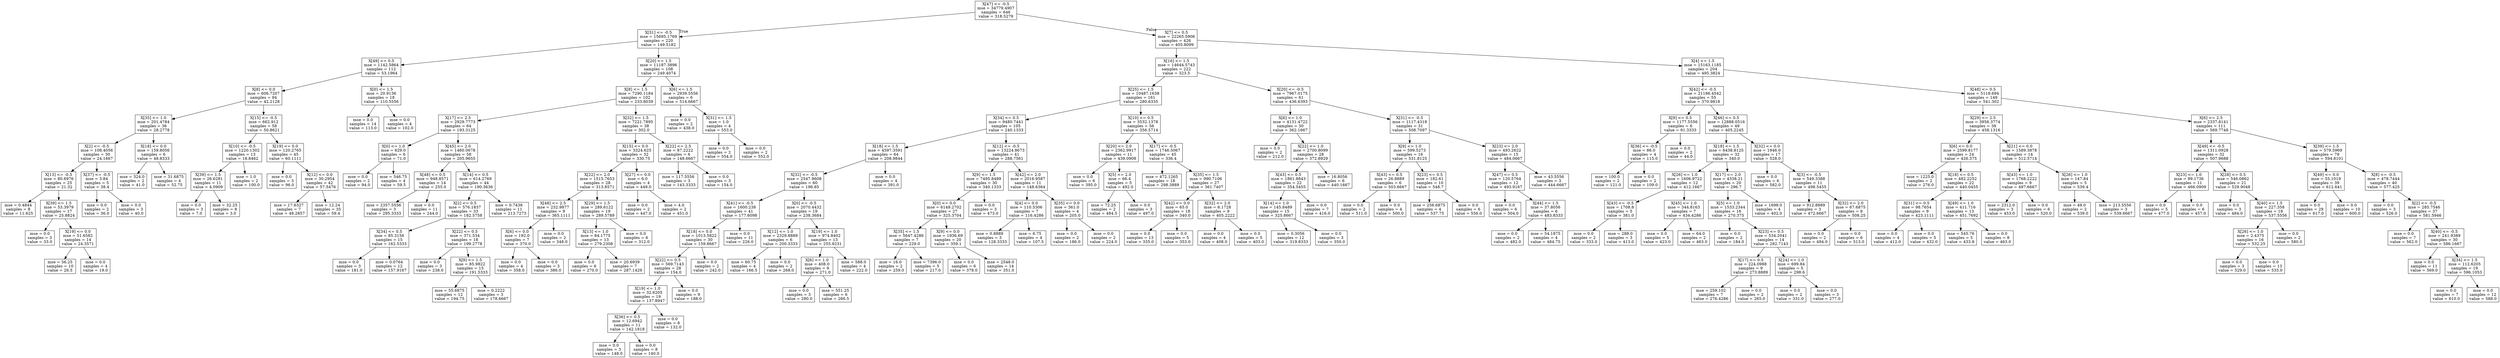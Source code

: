 digraph Tree {
node [shape=box] ;
0 [label="X[47] <= -0.5\nmse = 34779.4907\nsamples = 646\nvalue = 318.5279"] ;
1 [label="X[31] <= -0.5\nmse = 15695.1769\nsamples = 220\nvalue = 149.5182"] ;
0 -> 1 [labeldistance=2.5, labelangle=45, headlabel="True"] ;
2 [label="X[49] <= 0.5\nmse = 1142.5864\nsamples = 112\nvalue = 53.1964"] ;
1 -> 2 ;
3 [label="X[8] <= 0.0\nmse = 606.7207\nsamples = 94\nvalue = 42.2128"] ;
2 -> 3 ;
4 [label="X[35] <= 1.0\nmse = 201.4784\nsamples = 36\nvalue = 28.2778"] ;
3 -> 4 ;
5 [label="X[2] <= -0.5\nmse = 108.4056\nsamples = 30\nvalue = 24.1667"] ;
4 -> 5 ;
6 [label="X[13] <= -0.5\nmse = 80.6976\nsamples = 25\nvalue = 21.32"] ;
5 -> 6 ;
7 [label="mse = 0.4844\nsamples = 8\nvalue = 11.625"] ;
6 -> 7 ;
8 [label="X[39] <= 1.5\nmse = 53.3979\nsamples = 17\nvalue = 25.8824"] ;
6 -> 8 ;
9 [label="mse = 0.0\nsamples = 3\nvalue = 33.0"] ;
8 -> 9 ;
10 [label="X[19] <= 0.0\nmse = 51.6582\nsamples = 14\nvalue = 24.3571"] ;
8 -> 10 ;
11 [label="mse = 56.25\nsamples = 10\nvalue = 26.5"] ;
10 -> 11 ;
12 [label="mse = 0.0\nsamples = 4\nvalue = 19.0"] ;
10 -> 12 ;
13 [label="X[37] <= -0.5\nmse = 3.84\nsamples = 5\nvalue = 38.4"] ;
5 -> 13 ;
14 [label="mse = 0.0\nsamples = 2\nvalue = 36.0"] ;
13 -> 14 ;
15 [label="mse = 0.0\nsamples = 3\nvalue = 40.0"] ;
13 -> 15 ;
16 [label="X[18] <= 0.0\nmse = 159.8056\nsamples = 6\nvalue = 48.8333"] ;
4 -> 16 ;
17 [label="mse = 324.0\nsamples = 2\nvalue = 41.0"] ;
16 -> 17 ;
18 [label="mse = 31.6875\nsamples = 4\nvalue = 52.75"] ;
16 -> 18 ;
19 [label="X[15] <= -0.5\nmse = 662.912\nsamples = 58\nvalue = 50.8621"] ;
3 -> 19 ;
20 [label="X[10] <= -0.5\nmse = 1220.1302\nsamples = 13\nvalue = 18.8462"] ;
19 -> 20 ;
21 [label="X[39] <= 1.5\nmse = 26.6281\nsamples = 11\nvalue = 4.0909"] ;
20 -> 21 ;
22 [label="mse = 0.0\nsamples = 3\nvalue = 7.0"] ;
21 -> 22 ;
23 [label="mse = 32.25\nsamples = 8\nvalue = 3.0"] ;
21 -> 23 ;
24 [label="mse = 1.0\nsamples = 2\nvalue = 100.0"] ;
20 -> 24 ;
25 [label="X[19] <= 0.0\nmse = 120.2765\nsamples = 45\nvalue = 60.1111"] ;
19 -> 25 ;
26 [label="mse = 0.0\nsamples = 3\nvalue = 96.0"] ;
25 -> 26 ;
27 [label="X[12] <= 0.0\nmse = 30.2954\nsamples = 42\nvalue = 57.5476"] ;
25 -> 27 ;
28 [label="mse = 17.6327\nsamples = 7\nvalue = 48.2857"] ;
27 -> 28 ;
29 [label="mse = 12.24\nsamples = 35\nvalue = 59.4"] ;
27 -> 29 ;
30 [label="X[0] <= 1.5\nmse = 20.9136\nsamples = 18\nvalue = 110.5556"] ;
2 -> 30 ;
31 [label="mse = 0.0\nsamples = 14\nvalue = 113.0"] ;
30 -> 31 ;
32 [label="mse = 0.0\nsamples = 4\nvalue = 102.0"] ;
30 -> 32 ;
33 [label="X[20] <= 1.5\nmse = 11187.3896\nsamples = 108\nvalue = 249.4074"] ;
1 -> 33 ;
34 [label="X[8] <= 1.5\nmse = 7290.1184\nsamples = 102\nvalue = 233.8039"] ;
33 -> 34 ;
35 [label="X[17] <= 2.5\nmse = 2929.7773\nsamples = 64\nvalue = 193.3125"] ;
34 -> 35 ;
36 [label="X[0] <= 1.0\nmse = 629.0\nsamples = 6\nvalue = 71.0"] ;
35 -> 36 ;
37 [label="mse = 0.0\nsamples = 2\nvalue = 94.0"] ;
36 -> 37 ;
38 [label="mse = 546.75\nsamples = 4\nvalue = 59.5"] ;
36 -> 38 ;
39 [label="X[45] <= 2.0\nmse = 1460.0678\nsamples = 58\nvalue = 205.9655"] ;
35 -> 39 ;
40 [label="X[48] <= 0.5\nmse = 948.8571\nsamples = 14\nvalue = 255.0"] ;
39 -> 40 ;
41 [label="mse = 2357.5556\nsamples = 3\nvalue = 295.3333"] ;
40 -> 41 ;
42 [label="mse = 0.0\nsamples = 11\nvalue = 244.0"] ;
40 -> 42 ;
43 [label="X[14] <= 0.5\nmse = 614.2769\nsamples = 44\nvalue = 190.3636"] ;
39 -> 43 ;
44 [label="X[2] <= 0.5\nmse = 576.1837\nsamples = 33\nvalue = 182.5758"] ;
43 -> 44 ;
45 [label="X[34] <= 0.5\nmse = 85.3156\nsamples = 15\nvalue = 162.5333"] ;
44 -> 45 ;
46 [label="mse = 0.0\nsamples = 3\nvalue = 181.0"] ;
45 -> 46 ;
47 [label="mse = 0.0764\nsamples = 12\nvalue = 157.9167"] ;
45 -> 47 ;
48 [label="X[22] <= 0.5\nmse = 371.534\nsamples = 18\nvalue = 199.2778"] ;
44 -> 48 ;
49 [label="mse = 0.0\nsamples = 3\nvalue = 238.0"] ;
48 -> 49 ;
50 [label="X[9] <= 1.5\nmse = 85.9822\nsamples = 15\nvalue = 191.5333"] ;
48 -> 50 ;
51 [label="mse = 55.6875\nsamples = 12\nvalue = 194.75"] ;
50 -> 51 ;
52 [label="mse = 0.2222\nsamples = 3\nvalue = 178.6667"] ;
50 -> 52 ;
53 [label="mse = 0.7438\nsamples = 11\nvalue = 213.7273"] ;
43 -> 53 ;
54 [label="X[32] <= 1.5\nmse = 7221.7895\nsamples = 38\nvalue = 302.0"] ;
34 -> 54 ;
55 [label="X[15] <= 0.0\nmse = 3324.625\nsamples = 32\nvalue = 330.75"] ;
54 -> 55 ;
56 [label="X[22] <= 2.0\nmse = 1515.7653\nsamples = 28\nvalue = 313.8571"] ;
55 -> 56 ;
57 [label="X[48] <= 2.5\nmse = 232.9877\nsamples = 9\nvalue = 365.1111"] ;
56 -> 57 ;
58 [label="X[6] <= 0.0\nmse = 192.0\nsamples = 7\nvalue = 370.0"] ;
57 -> 58 ;
59 [label="mse = 0.0\nsamples = 4\nvalue = 358.0"] ;
58 -> 59 ;
60 [label="mse = 0.0\nsamples = 3\nvalue = 386.0"] ;
58 -> 60 ;
61 [label="mse = 0.0\nsamples = 2\nvalue = 348.0"] ;
57 -> 61 ;
62 [label="X[29] <= 1.5\nmse = 289.6122\nsamples = 19\nvalue = 289.5789"] ;
56 -> 62 ;
63 [label="X[13] <= 1.0\nmse = 84.1775\nsamples = 13\nvalue = 279.2308"] ;
62 -> 63 ;
64 [label="mse = 0.0\nsamples = 6\nvalue = 270.0"] ;
63 -> 64 ;
65 [label="mse = 20.6939\nsamples = 7\nvalue = 287.1429"] ;
63 -> 65 ;
66 [label="mse = 0.0\nsamples = 6\nvalue = 312.0"] ;
62 -> 66 ;
67 [label="X[27] <= 0.0\nmse = 6.0\nsamples = 4\nvalue = 449.0"] ;
55 -> 67 ;
68 [label="mse = 0.0\nsamples = 2\nvalue = 447.0"] ;
67 -> 68 ;
69 [label="mse = 4.0\nsamples = 2\nvalue = 451.0"] ;
67 -> 69 ;
70 [label="X[22] <= 2.5\nmse = 87.2222\nsamples = 6\nvalue = 148.6667"] ;
54 -> 70 ;
71 [label="mse = 117.5556\nsamples = 3\nvalue = 143.3333"] ;
70 -> 71 ;
72 [label="mse = 0.0\nsamples = 3\nvalue = 154.0"] ;
70 -> 72 ;
73 [label="X[6] <= 1.5\nmse = 2939.5556\nsamples = 6\nvalue = 514.6667"] ;
33 -> 73 ;
74 [label="mse = 0.0\nsamples = 2\nvalue = 438.0"] ;
73 -> 74 ;
75 [label="X[31] <= 1.5\nmse = 1.0\nsamples = 4\nvalue = 553.0"] ;
73 -> 75 ;
76 [label="mse = 0.0\nsamples = 2\nvalue = 554.0"] ;
75 -> 76 ;
77 [label="mse = 0.0\nsamples = 2\nvalue = 552.0"] ;
75 -> 77 ;
78 [label="X[7] <= 0.5\nmse = 22265.5906\nsamples = 426\nvalue = 405.8099"] ;
0 -> 78 [labeldistance=2.5, labelangle=-45, headlabel="False"] ;
79 [label="X[16] <= 1.5\nmse = 14644.5743\nsamples = 222\nvalue = 323.5"] ;
78 -> 79 ;
80 [label="X[25] <= 1.5\nmse = 10487.1638\nsamples = 161\nvalue = 280.6335"] ;
79 -> 80 ;
81 [label="X[34] <= 0.5\nmse = 9480.7441\nsamples = 105\nvalue = 240.1333"] ;
80 -> 81 ;
82 [label="X[18] <= 1.5\nmse = 4597.3591\nsamples = 64\nvalue = 208.9844"] ;
81 -> 82 ;
83 [label="X[32] <= -0.5\nmse = 2547.9608\nsamples = 60\nvalue = 196.85"] ;
82 -> 83 ;
84 [label="X[41] <= -0.5\nmse = 1600.238\nsamples = 41\nvalue = 177.6098"] ;
83 -> 84 ;
85 [label="X[18] <= 0.0\nmse = 1013.5822\nsamples = 30\nvalue = 159.8667"] ;
84 -> 85 ;
86 [label="X[22] <= 0.5\nmse = 569.7143\nsamples = 28\nvalue = 154.0"] ;
85 -> 86 ;
87 [label="X[19] <= 1.0\nmse = 32.6205\nsamples = 19\nvalue = 137.8947"] ;
86 -> 87 ;
88 [label="X[36] <= 0.5\nmse = 12.6942\nsamples = 11\nvalue = 142.1818"] ;
87 -> 88 ;
89 [label="mse = 0.0\nsamples = 3\nvalue = 148.0"] ;
88 -> 89 ;
90 [label="mse = 0.0\nsamples = 8\nvalue = 140.0"] ;
88 -> 90 ;
91 [label="mse = 0.0\nsamples = 8\nvalue = 132.0"] ;
87 -> 91 ;
92 [label="mse = 0.0\nsamples = 9\nvalue = 188.0"] ;
86 -> 92 ;
93 [label="mse = 0.0\nsamples = 2\nvalue = 242.0"] ;
85 -> 93 ;
94 [label="mse = 0.0\nsamples = 11\nvalue = 226.0"] ;
84 -> 94 ;
95 [label="X[0] <= -0.5\nmse = 2070.4432\nsamples = 19\nvalue = 238.3684"] ;
83 -> 95 ;
96 [label="X[12] <= 1.0\nmse = 2329.8889\nsamples = 6\nvalue = 200.3333"] ;
95 -> 96 ;
97 [label="mse = 60.75\nsamples = 4\nvalue = 166.5"] ;
96 -> 97 ;
98 [label="mse = 0.0\nsamples = 2\nvalue = 268.0"] ;
96 -> 98 ;
99 [label="X[19] <= 1.0\nmse = 974.8402\nsamples = 13\nvalue = 255.9231"] ;
95 -> 99 ;
100 [label="X[6] <= 1.0\nmse = 408.0\nsamples = 9\nvalue = 271.0"] ;
99 -> 100 ;
101 [label="mse = 0.0\nsamples = 3\nvalue = 280.0"] ;
100 -> 101 ;
102 [label="mse = 551.25\nsamples = 6\nvalue = 266.5"] ;
100 -> 102 ;
103 [label="mse = 588.0\nsamples = 4\nvalue = 222.0"] ;
99 -> 103 ;
104 [label="mse = 0.0\nsamples = 4\nvalue = 391.0"] ;
82 -> 104 ;
105 [label="X[12] <= -0.5\nmse = 13224.8673\nsamples = 41\nvalue = 288.7561"] ;
81 -> 105 ;
106 [label="X[9] <= 1.5\nmse = 7495.8489\nsamples = 30\nvalue = 340.1333"] ;
105 -> 106 ;
107 [label="X[0] <= 0.0\nmse = 6149.2702\nsamples = 27\nvalue = 325.3704"] ;
106 -> 107 ;
108 [label="X[35] <= 1.5\nmse = 5647.4286\nsamples = 7\nvalue = 229.0"] ;
107 -> 108 ;
109 [label="mse = 16.0\nsamples = 2\nvalue = 259.0"] ;
108 -> 109 ;
110 [label="mse = 7396.0\nsamples = 5\nvalue = 217.0"] ;
108 -> 110 ;
111 [label="X[9] <= 0.0\nmse = 1936.69\nsamples = 20\nvalue = 359.1"] ;
107 -> 111 ;
112 [label="mse = 0.0\nsamples = 6\nvalue = 378.0"] ;
111 -> 112 ;
113 [label="mse = 2548.0\nsamples = 14\nvalue = 351.0"] ;
111 -> 113 ;
114 [label="mse = 0.0\nsamples = 3\nvalue = 473.0"] ;
106 -> 114 ;
115 [label="X[42] <= 2.0\nmse = 2016.9587\nsamples = 11\nvalue = 148.6364"] ;
105 -> 115 ;
116 [label="X[4] <= 0.0\nmse = 110.5306\nsamples = 7\nvalue = 116.4286"] ;
115 -> 116 ;
117 [label="mse = 0.8889\nsamples = 3\nvalue = 128.3333"] ;
116 -> 117 ;
118 [label="mse = 6.75\nsamples = 4\nvalue = 107.5"] ;
116 -> 118 ;
119 [label="X[35] <= 0.0\nmse = 361.0\nsamples = 4\nvalue = 205.0"] ;
115 -> 119 ;
120 [label="mse = 0.0\nsamples = 2\nvalue = 186.0"] ;
119 -> 120 ;
121 [label="mse = 0.0\nsamples = 2\nvalue = 224.0"] ;
119 -> 121 ;
122 [label="X[10] <= 0.5\nmse = 3532.1378\nsamples = 56\nvalue = 356.5714"] ;
80 -> 122 ;
123 [label="X[20] <= 2.0\nmse = 2362.9917\nsamples = 11\nvalue = 439.0909"] ;
122 -> 123 ;
124 [label="mse = 0.0\nsamples = 6\nvalue = 395.0"] ;
123 -> 124 ;
125 [label="X[5] <= 2.0\nmse = 66.4\nsamples = 5\nvalue = 492.0"] ;
123 -> 125 ;
126 [label="mse = 72.25\nsamples = 2\nvalue = 484.5"] ;
125 -> 126 ;
127 [label="mse = 0.0\nsamples = 3\nvalue = 497.0"] ;
125 -> 127 ;
128 [label="X[17] <= -0.5\nmse = 1746.5067\nsamples = 45\nvalue = 336.4"] ;
122 -> 128 ;
129 [label="mse = 472.1265\nsamples = 18\nvalue = 298.3889"] ;
128 -> 129 ;
130 [label="X[35] <= 1.5\nmse = 990.7106\nsamples = 27\nvalue = 361.7407"] ;
128 -> 130 ;
131 [label="X[42] <= 0.0\nmse = 65.0\nsamples = 18\nvalue = 340.0"] ;
130 -> 131 ;
132 [label="mse = 0.0\nsamples = 13\nvalue = 335.0"] ;
131 -> 132 ;
133 [label="mse = 0.0\nsamples = 5\nvalue = 353.0"] ;
131 -> 133 ;
134 [label="X[32] <= 2.0\nmse = 6.1728\nsamples = 9\nvalue = 405.2222"] ;
130 -> 134 ;
135 [label="mse = 0.0\nsamples = 4\nvalue = 408.0"] ;
134 -> 135 ;
136 [label="mse = 0.0\nsamples = 5\nvalue = 403.0"] ;
134 -> 136 ;
137 [label="X[20] <= -0.5\nmse = 7967.0175\nsamples = 61\nvalue = 436.6393"] ;
79 -> 137 ;
138 [label="X[6] <= 1.0\nmse = 4131.4722\nsamples = 30\nvalue = 362.1667"] ;
137 -> 138 ;
139 [label="mse = 0.0\nsamples = 2\nvalue = 212.0"] ;
138 -> 139 ;
140 [label="X[22] <= 1.0\nmse = 2700.8099\nsamples = 28\nvalue = 372.8929"] ;
138 -> 140 ;
141 [label="X[43] <= 0.5\nmse = 1861.8843\nsamples = 22\nvalue = 354.5455"] ;
140 -> 141 ;
142 [label="X[14] <= 1.0\nmse = 145.8489\nsamples = 15\nvalue = 325.8667"] ;
141 -> 142 ;
143 [label="mse = 0.3056\nsamples = 12\nvalue = 319.8333"] ;
142 -> 143 ;
144 [label="mse = 0.0\nsamples = 3\nvalue = 350.0"] ;
142 -> 144 ;
145 [label="mse = 0.0\nsamples = 7\nvalue = 416.0"] ;
141 -> 145 ;
146 [label="mse = 16.8056\nsamples = 6\nvalue = 440.1667"] ;
140 -> 146 ;
147 [label="X[31] <= -0.5\nmse = 1117.4318\nsamples = 31\nvalue = 508.7097"] ;
137 -> 147 ;
148 [label="X[9] <= 1.0\nmse = 599.5273\nsamples = 16\nvalue = 531.8125"] ;
147 -> 148 ;
149 [label="X[43] <= 0.5\nmse = 26.8889\nsamples = 6\nvalue = 503.6667"] ;
148 -> 149 ;
150 [label="mse = 0.0\nsamples = 2\nvalue = 511.0"] ;
149 -> 150 ;
151 [label="mse = 0.0\nsamples = 4\nvalue = 500.0"] ;
149 -> 151 ;
152 [label="X[23] <= 0.5\nmse = 182.61\nsamples = 10\nvalue = 548.7"] ;
148 -> 152 ;
153 [label="mse = 256.6875\nsamples = 4\nvalue = 537.75"] ;
152 -> 153 ;
154 [label="mse = 0.0\nsamples = 6\nvalue = 556.0"] ;
152 -> 154 ;
155 [label="X[23] <= 2.0\nmse = 493.2622\nsamples = 15\nvalue = 484.0667"] ;
147 -> 155 ;
156 [label="X[47] <= 0.5\nmse = 120.5764\nsamples = 12\nvalue = 493.9167"] ;
155 -> 156 ;
157 [label="mse = 0.0\nsamples = 6\nvalue = 504.0"] ;
156 -> 157 ;
158 [label="X[44] <= 1.5\nmse = 37.8056\nsamples = 6\nvalue = 483.8333"] ;
156 -> 158 ;
159 [label="mse = 0.0\nsamples = 2\nvalue = 482.0"] ;
158 -> 159 ;
160 [label="mse = 54.1875\nsamples = 4\nvalue = 484.75"] ;
158 -> 160 ;
161 [label="mse = 43.5556\nsamples = 3\nvalue = 444.6667"] ;
155 -> 161 ;
162 [label="X[4] <= 1.5\nmse = 15163.1185\nsamples = 204\nvalue = 495.3824"] ;
78 -> 162 ;
163 [label="X[42] <= -0.5\nmse = 21186.4542\nsamples = 55\nvalue = 370.9818"] ;
162 -> 163 ;
164 [label="X[9] <= 0.5\nmse = 1177.5556\nsamples = 6\nvalue = 91.3333"] ;
163 -> 164 ;
165 [label="X[36] <= -0.5\nmse = 86.0\nsamples = 4\nvalue = 115.0"] ;
164 -> 165 ;
166 [label="mse = 100.0\nsamples = 2\nvalue = 121.0"] ;
165 -> 166 ;
167 [label="mse = 0.0\nsamples = 2\nvalue = 109.0"] ;
165 -> 167 ;
168 [label="mse = 0.0\nsamples = 2\nvalue = 44.0"] ;
164 -> 168 ;
169 [label="X[46] <= 0.5\nmse = 12888.0516\nsamples = 49\nvalue = 405.2245"] ;
163 -> 169 ;
170 [label="X[18] <= 1.5\nmse = 6438.8125\nsamples = 32\nvalue = 340.0"] ;
169 -> 170 ;
171 [label="X[26] <= 1.0\nmse = 1606.9722\nsamples = 12\nvalue = 412.1667"] ;
170 -> 171 ;
172 [label="X[43] <= -0.5\nmse = 1708.8\nsamples = 5\nvalue = 381.0"] ;
171 -> 172 ;
173 [label="mse = 0.0\nsamples = 2\nvalue = 333.0"] ;
172 -> 173 ;
174 [label="mse = 288.0\nsamples = 3\nvalue = 413.0"] ;
172 -> 174 ;
175 [label="X[45] <= 1.0\nmse = 344.8163\nsamples = 7\nvalue = 434.4286"] ;
171 -> 175 ;
176 [label="mse = 0.0\nsamples = 5\nvalue = 423.0"] ;
175 -> 176 ;
177 [label="mse = 64.0\nsamples = 2\nvalue = 463.0"] ;
175 -> 177 ;
178 [label="X[17] <= 2.0\nmse = 4338.21\nsamples = 20\nvalue = 296.7"] ;
170 -> 178 ;
179 [label="X[5] <= 1.0\nmse = 1533.2344\nsamples = 16\nvalue = 270.375"] ;
178 -> 179 ;
180 [label="mse = 0.0\nsamples = 2\nvalue = 184.0"] ;
179 -> 180 ;
181 [label="X[23] <= 0.5\nmse = 534.2041\nsamples = 14\nvalue = 282.7143"] ;
179 -> 181 ;
182 [label="X[17] <= 0.5\nmse = 224.0988\nsamples = 9\nvalue = 273.8889"] ;
181 -> 182 ;
183 [label="mse = 259.102\nsamples = 7\nvalue = 276.4286"] ;
182 -> 183 ;
184 [label="mse = 0.0\nsamples = 2\nvalue = 265.0"] ;
182 -> 184 ;
185 [label="X[24] <= 1.0\nmse = 699.84\nsamples = 5\nvalue = 298.6"] ;
181 -> 185 ;
186 [label="mse = 0.0\nsamples = 2\nvalue = 331.0"] ;
185 -> 186 ;
187 [label="mse = 0.0\nsamples = 3\nvalue = 277.0"] ;
185 -> 187 ;
188 [label="mse = 1698.0\nsamples = 4\nvalue = 402.0"] ;
178 -> 188 ;
189 [label="X[32] <= 0.0\nmse = 1946.0\nsamples = 17\nvalue = 528.0"] ;
169 -> 189 ;
190 [label="mse = 0.0\nsamples = 6\nvalue = 582.0"] ;
189 -> 190 ;
191 [label="X[3] <= -0.5\nmse = 549.3388\nsamples = 11\nvalue = 498.5455"] ;
189 -> 191 ;
192 [label="mse = 912.8889\nsamples = 3\nvalue = 472.6667"] ;
191 -> 192 ;
193 [label="X[32] <= 2.0\nmse = 67.6875\nsamples = 8\nvalue = 508.25"] ;
191 -> 193 ;
194 [label="mse = 0.0\nsamples = 2\nvalue = 494.0"] ;
193 -> 194 ;
195 [label="mse = 0.0\nsamples = 6\nvalue = 513.0"] ;
193 -> 195 ;
196 [label="X[48] <= 0.5\nmse = 5118.694\nsamples = 149\nvalue = 541.302"] ;
162 -> 196 ;
197 [label="X[29] <= 2.5\nmse = 3956.3774\nsamples = 38\nvalue = 458.1316"] ;
196 -> 197 ;
198 [label="X[6] <= 0.0\nmse = 2599.8177\nsamples = 24\nvalue = 426.375"] ;
197 -> 198 ;
199 [label="mse = 1225.0\nsamples = 2\nvalue = 276.0"] ;
198 -> 199 ;
200 [label="X[18] <= 0.5\nmse = 482.2252\nsamples = 22\nvalue = 440.0455"] ;
198 -> 200 ;
201 [label="X[31] <= 0.5\nmse = 98.7654\nsamples = 9\nvalue = 423.1111"] ;
200 -> 201 ;
202 [label="mse = 0.0\nsamples = 4\nvalue = 412.0"] ;
201 -> 202 ;
203 [label="mse = 0.0\nsamples = 5\nvalue = 432.0"] ;
201 -> 203 ;
204 [label="X[49] <= 1.0\nmse = 411.716\nsamples = 13\nvalue = 451.7692"] ;
200 -> 204 ;
205 [label="mse = 545.76\nsamples = 5\nvalue = 433.8"] ;
204 -> 205 ;
206 [label="mse = 0.0\nsamples = 8\nvalue = 463.0"] ;
204 -> 206 ;
207 [label="X[21] <= 0.0\nmse = 1589.3878\nsamples = 14\nvalue = 512.5714"] ;
197 -> 207 ;
208 [label="X[43] <= 1.0\nmse = 1768.2222\nsamples = 9\nvalue = 497.6667"] ;
207 -> 208 ;
209 [label="mse = 2312.0\nsamples = 3\nvalue = 453.0"] ;
208 -> 209 ;
210 [label="mse = 0.0\nsamples = 6\nvalue = 520.0"] ;
208 -> 210 ;
211 [label="X[26] <= 1.0\nmse = 147.84\nsamples = 5\nvalue = 539.4"] ;
207 -> 211 ;
212 [label="mse = 49.0\nsamples = 2\nvalue = 539.0"] ;
211 -> 212 ;
213 [label="mse = 213.5556\nsamples = 3\nvalue = 539.6667"] ;
211 -> 213 ;
214 [label="X[6] <= 2.5\nmse = 2337.8141\nsamples = 111\nvalue = 569.7748"] ;
196 -> 214 ;
215 [label="X[49] <= -0.5\nmse = 1311.0928\nsamples = 32\nvalue = 507.9688"] ;
214 -> 215 ;
216 [label="X[23] <= 1.0\nmse = 99.1736\nsamples = 11\nvalue = 466.0909"] ;
215 -> 216 ;
217 [label="mse = 0.0\nsamples = 5\nvalue = 477.0"] ;
216 -> 217 ;
218 [label="mse = 0.0\nsamples = 6\nvalue = 457.0"] ;
216 -> 218 ;
219 [label="X[28] <= 0.5\nmse = 546.0862\nsamples = 21\nvalue = 529.9048"] ;
215 -> 219 ;
220 [label="mse = 0.0\nsamples = 3\nvalue = 484.0"] ;
219 -> 220 ;
221 [label="X[40] <= 1.5\nmse = 227.358\nsamples = 18\nvalue = 537.5556"] ;
219 -> 221 ;
222 [label="X[26] <= 1.0\nmse = 2.4375\nsamples = 16\nvalue = 532.25"] ;
221 -> 222 ;
223 [label="mse = 0.0\nsamples = 3\nvalue = 529.0"] ;
222 -> 223 ;
224 [label="mse = 0.0\nsamples = 13\nvalue = 533.0"] ;
222 -> 224 ;
225 [label="mse = 0.0\nsamples = 2\nvalue = 580.0"] ;
221 -> 225 ;
226 [label="X[39] <= 1.5\nmse = 579.5969\nsamples = 79\nvalue = 594.8101"] ;
214 -> 226 ;
227 [label="X[49] <= 0.0\nmse = 55.1019\nsamples = 39\nvalue = 612.641"] ;
226 -> 227 ;
228 [label="mse = 0.0\nsamples = 29\nvalue = 617.0"] ;
227 -> 228 ;
229 [label="mse = 0.0\nsamples = 10\nvalue = 600.0"] ;
227 -> 229 ;
230 [label="X[8] <= -0.5\nmse = 478.7444\nsamples = 40\nvalue = 577.425"] ;
226 -> 230 ;
231 [label="mse = 0.0\nsamples = 3\nvalue = 526.0"] ;
230 -> 231 ;
232 [label="X[2] <= -0.5\nmse = 285.7546\nsamples = 37\nvalue = 581.5946"] ;
230 -> 232 ;
233 [label="mse = 0.0\nsamples = 7\nvalue = 562.0"] ;
232 -> 233 ;
234 [label="X[40] <= -0.5\nmse = 241.9389\nsamples = 30\nvalue = 586.1667"] ;
232 -> 234 ;
235 [label="mse = 0.0\nsamples = 11\nvalue = 569.0"] ;
234 -> 235 ;
236 [label="X[34] <= 1.5\nmse = 112.6205\nsamples = 19\nvalue = 596.1053"] ;
234 -> 236 ;
237 [label="mse = 0.0\nsamples = 7\nvalue = 610.0"] ;
236 -> 237 ;
238 [label="mse = 0.0\nsamples = 12\nvalue = 588.0"] ;
236 -> 238 ;
}